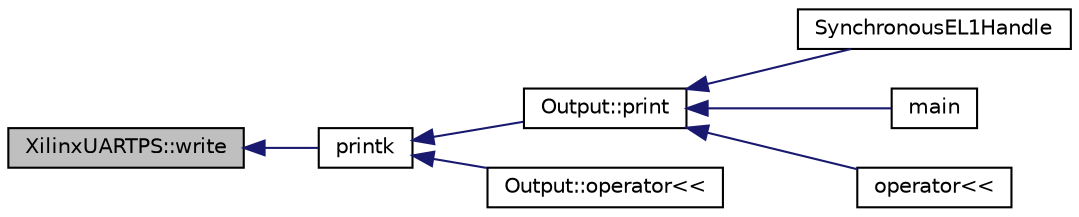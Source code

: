 digraph "XilinxUARTPS::write"
{
  edge [fontname="Helvetica",fontsize="10",labelfontname="Helvetica",labelfontsize="10"];
  node [fontname="Helvetica",fontsize="10",shape=record];
  rankdir="LR";
  Node17 [label="XilinxUARTPS::write",height=0.2,width=0.4,color="black", fillcolor="grey75", style="filled", fontcolor="black"];
  Node17 -> Node18 [dir="back",color="midnightblue",fontsize="10",style="solid",fontname="Helvetica"];
  Node18 [label="printk",height=0.2,width=0.4,color="black", fillcolor="white", style="filled",URL="$d8/d06/printk__zcu102_8cpp.html#a8af92b5d9611db79b3408fe71c73ec72"];
  Node18 -> Node19 [dir="back",color="midnightblue",fontsize="10",style="solid",fontname="Helvetica"];
  Node19 [label="Output::print",height=0.2,width=0.4,color="black", fillcolor="white", style="filled",URL="$db/db4/class_output.html#a9b805f9866e80ecde51f3b166bc32f29"];
  Node19 -> Node20 [dir="back",color="midnightblue",fontsize="10",style="solid",fontname="Helvetica"];
  Node20 [label="SynchronousEL1Handle",height=0.2,width=0.4,color="black", fillcolor="white", style="filled",URL="$dd/d12/exceptions_8cpp.html#adf8fdfc202648f336df261faf22abf24"];
  Node19 -> Node21 [dir="back",color="midnightblue",fontsize="10",style="solid",fontname="Helvetica"];
  Node21 [label="main",height=0.2,width=0.4,color="black", fillcolor="white", style="filled",URL="$d6/d3e/main__run__kernel__application_8cpp.html#ae66f6b31b5ad750f1fe042a706a4e3d4"];
  Node19 -> Node22 [dir="back",color="midnightblue",fontsize="10",style="solid",fontname="Helvetica"];
  Node22 [label="operator\<\<",height=0.2,width=0.4,color="black", fillcolor="white", style="filled",URL="$da/d40/_string_ref_8cpp.html#a6e094ad7b8570af1342b895d03c91a8e"];
  Node18 -> Node23 [dir="back",color="midnightblue",fontsize="10",style="solid",fontname="Helvetica"];
  Node23 [label="Output::operator\<\<",height=0.2,width=0.4,color="black", fillcolor="white", style="filled",URL="$db/db4/class_output.html#a1ea61e0a1a5922776089404f6b98ae8c"];
}
